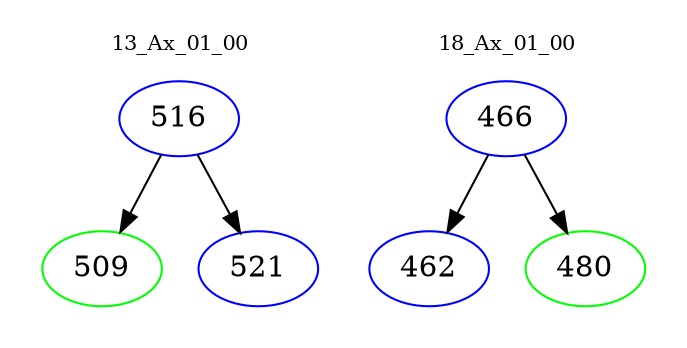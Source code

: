 digraph{
subgraph cluster_0 {
color = white
label = "13_Ax_01_00";
fontsize=10;
T0_516 [label="516", color="blue"]
T0_516 -> T0_509 [color="black"]
T0_509 [label="509", color="green"]
T0_516 -> T0_521 [color="black"]
T0_521 [label="521", color="blue"]
}
subgraph cluster_1 {
color = white
label = "18_Ax_01_00";
fontsize=10;
T1_466 [label="466", color="blue"]
T1_466 -> T1_462 [color="black"]
T1_462 [label="462", color="blue"]
T1_466 -> T1_480 [color="black"]
T1_480 [label="480", color="green"]
}
}
